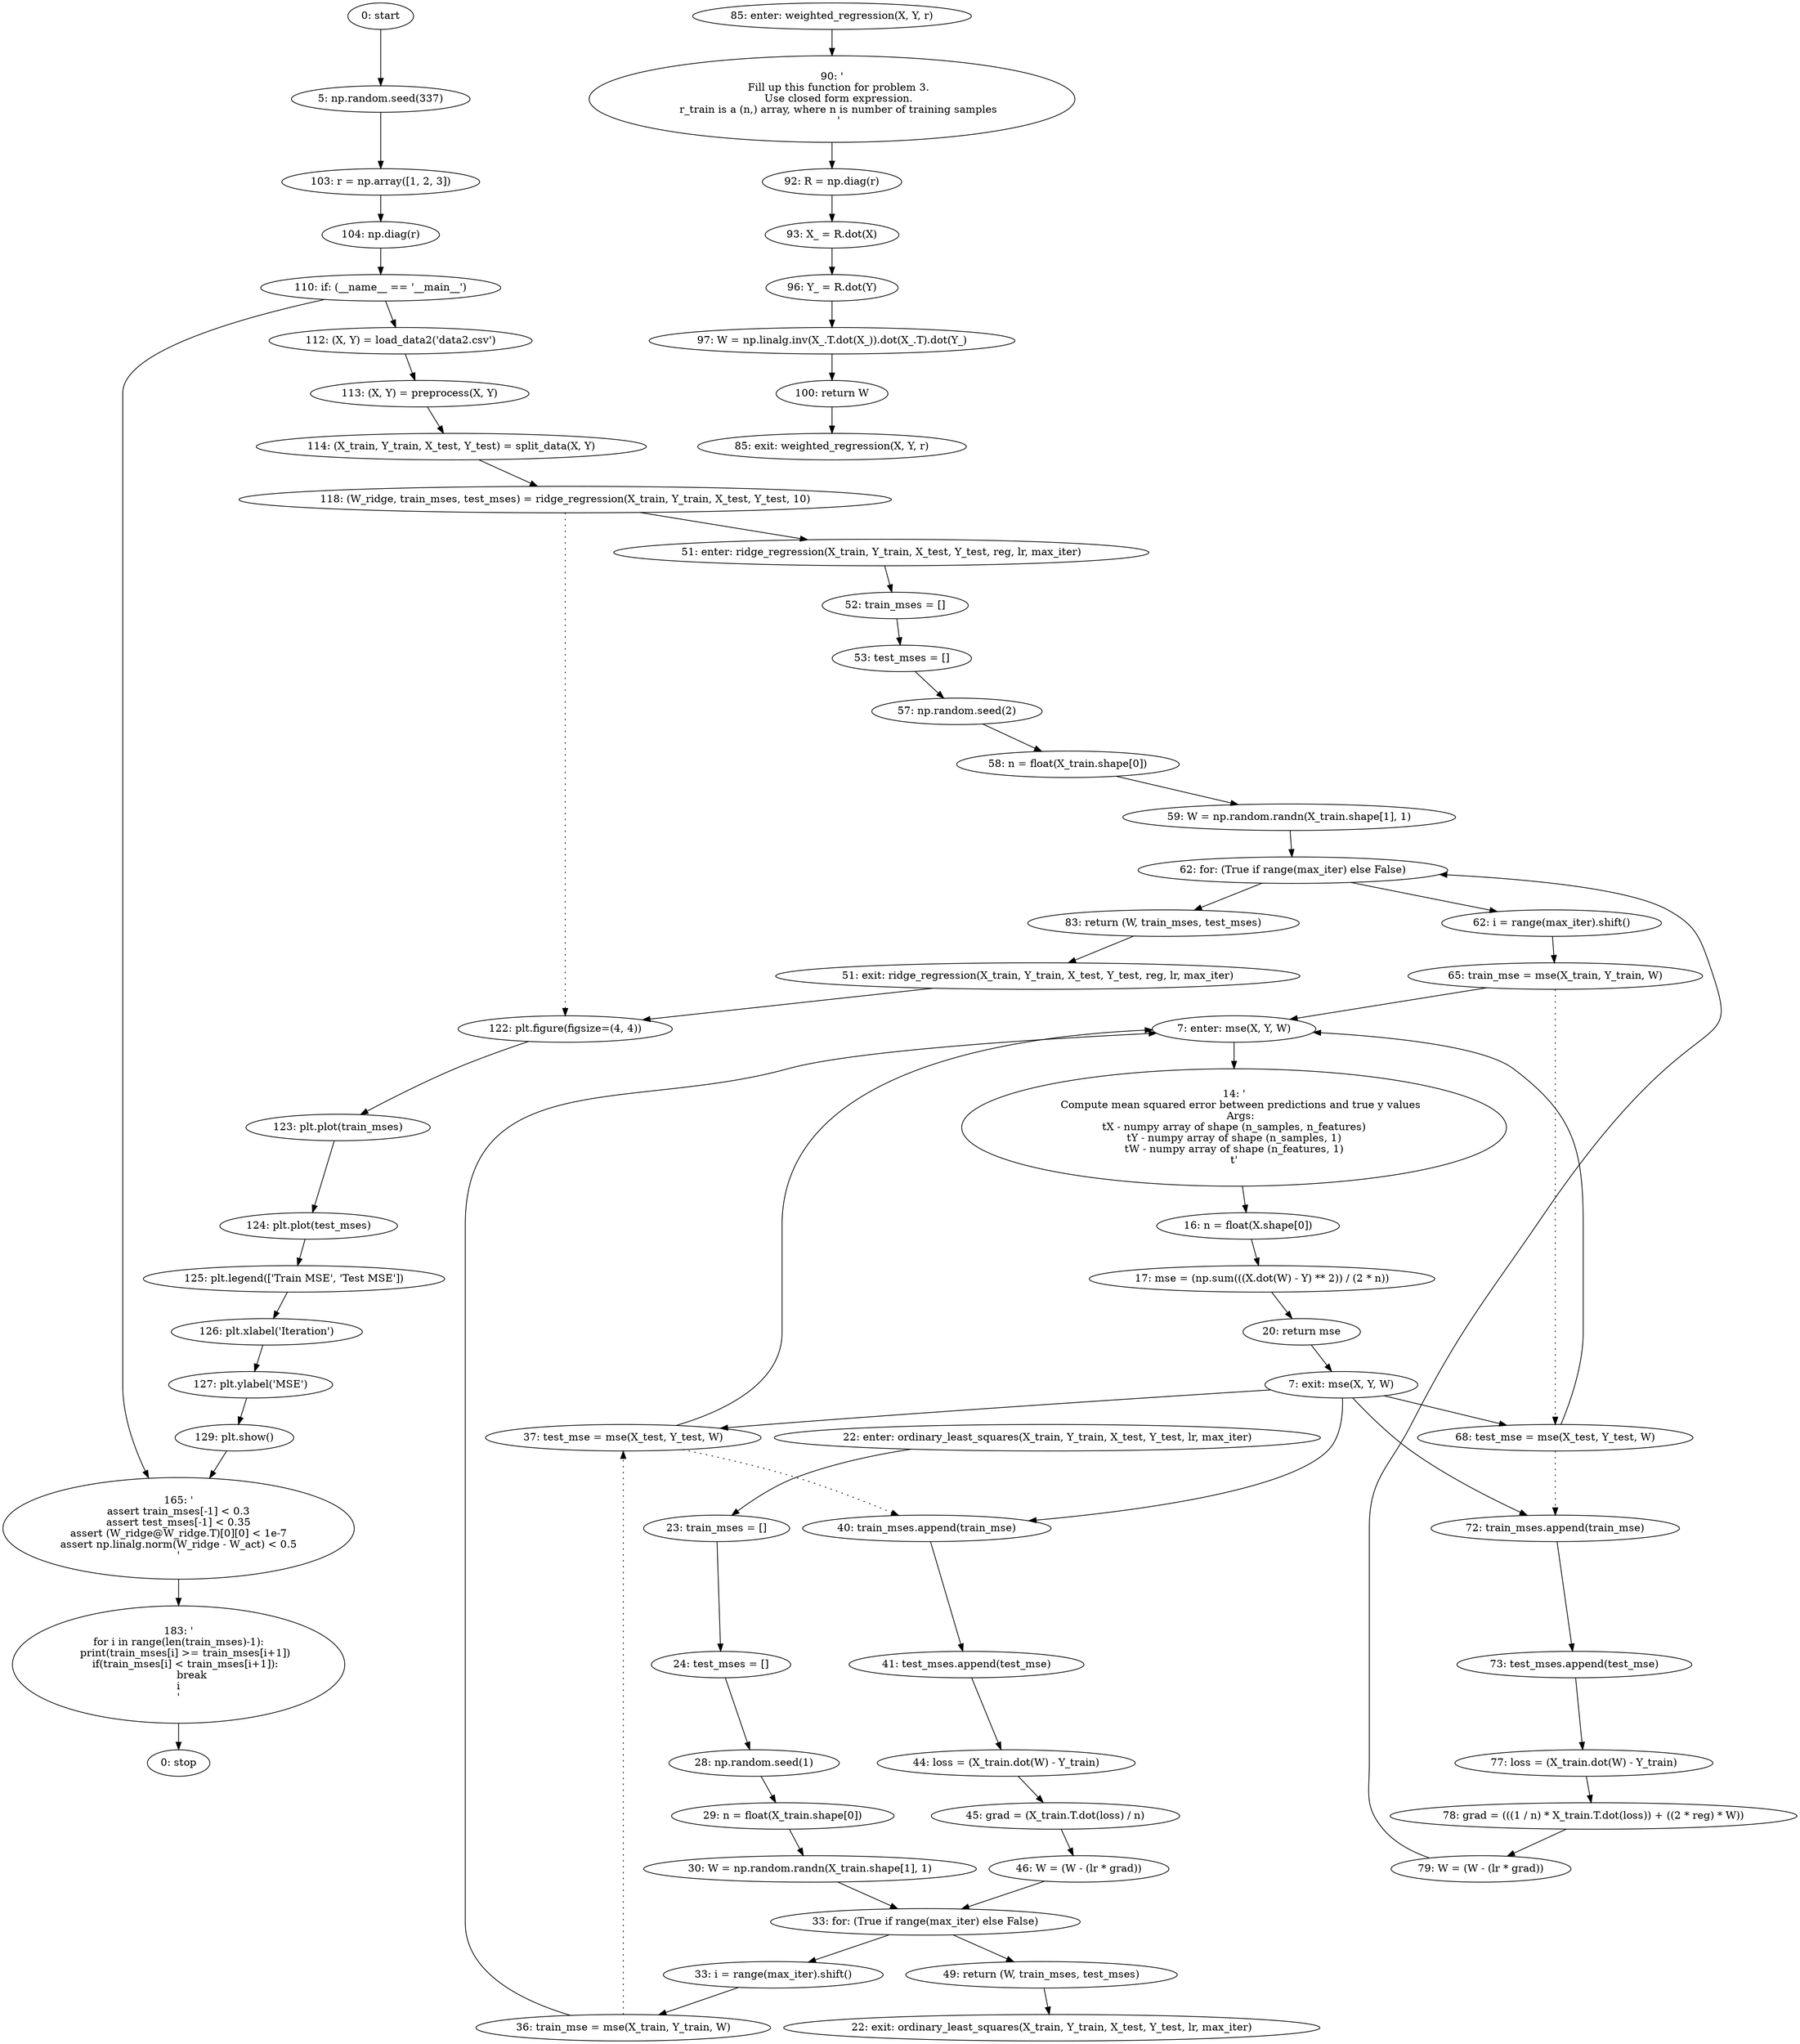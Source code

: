 strict digraph "" {
	node [label="\N"];
	0	 [label="0: start"];
	1	 [label="5: np.random.seed(337)"];
	0 -> 1;
	50	 [label="103: r = np.array([1, 2, 3])"];
	1 -> 50;
	51	 [label="104: np.diag(r)"];
	50 -> 51;
	2	 [label="7: enter: mse(X, Y, W)"];
	4	 [label="14: '\n    Compute mean squared error between predictions and true y values\n    Args:\n\tX - numpy array of shape (n_samples, n_\
features)\n\tY - numpy array of shape (n_samples, 1)\n\tW - numpy array of shape (n_features, 1)\n\t'"];
	2 -> 4;
	5	 [label="16: n = float(X.shape[0])"];
	4 -> 5;
	17	 [label="36: train_mse = mse(X_train, Y_train, W)"];
	17 -> 2;
	18	 [label="37: test_mse = mse(X_test, Y_test, W)"];
	17 -> 18	 [style=dotted,
		weight=100];
	18 -> 2;
	19	 [label="40: train_mses.append(train_mse)"];
	18 -> 19	 [style=dotted,
		weight=100];
	20	 [label="41: test_mses.append(test_mse)"];
	19 -> 20;
	34	 [label="65: train_mse = mse(X_train, Y_train, W)"];
	34 -> 2;
	35	 [label="68: test_mse = mse(X_test, Y_test, W)"];
	34 -> 35	 [style=dotted,
		weight=100];
	35 -> 2;
	36	 [label="72: train_mses.append(train_mse)"];
	35 -> 36	 [style=dotted,
		weight=100];
	37	 [label="73: test_mses.append(test_mse)"];
	36 -> 37;
	3	 [label="7: exit: mse(X, Y, W)"];
	3 -> 18;
	3 -> 19;
	3 -> 35;
	3 -> 36;
	7	 [label="20: return mse"];
	7 -> 3;
	6	 [label="17: mse = (np.sum(((X.dot(W) - Y) ** 2)) / (2 * n))"];
	5 -> 6;
	6 -> 7;
	8	 [label="22: enter: ordinary_least_squares(X_train, Y_train, X_test, Y_test, lr, max_iter)"];
	10	 [label="23: train_mses = []"];
	8 -> 10;
	11	 [label="24: test_mses = []"];
	10 -> 11;
	9	 [label="22: exit: ordinary_least_squares(X_train, Y_train, X_test, Y_test, lr, max_iter)"];
	24	 [label="49: return (W, train_mses, test_mses)"];
	24 -> 9;
	12	 [label="28: np.random.seed(1)"];
	11 -> 12;
	13	 [label="29: n = float(X_train.shape[0])"];
	12 -> 13;
	14	 [label="30: W = np.random.randn(X_train.shape[1], 1)"];
	13 -> 14;
	15	 [label="33: for: (True if range(max_iter) else False)"];
	14 -> 15;
	15 -> 24;
	16	 [label="33: i = range(max_iter).shift()"];
	15 -> 16;
	16 -> 17;
	23	 [label="46: W = (W - (lr * grad))"];
	23 -> 15;
	21	 [label="44: loss = (X_train.dot(W) - Y_train)"];
	20 -> 21;
	22	 [label="45: grad = (X_train.T.dot(loss) / n)"];
	21 -> 22;
	22 -> 23;
	25	 [label="51: enter: ridge_regression(X_train, Y_train, X_test, Y_test, reg, lr, max_iter)"];
	27	 [label="52: train_mses = []"];
	25 -> 27;
	28	 [label="53: test_mses = []"];
	27 -> 28;
	56	 [label="118: (W_ridge, train_mses, test_mses) = ridge_regression(X_train, Y_train, X_test, Y_test, 10)"];
	56 -> 25;
	57	 [label="122: plt.figure(figsize=(4, 4))"];
	56 -> 57	 [style=dotted,
		weight=100];
	58	 [label="123: plt.plot(train_mses)"];
	57 -> 58;
	26	 [label="51: exit: ridge_regression(X_train, Y_train, X_test, Y_test, reg, lr, max_iter)"];
	26 -> 57;
	41	 [label="83: return (W, train_mses, test_mses)"];
	41 -> 26;
	29	 [label="57: np.random.seed(2)"];
	28 -> 29;
	30	 [label="58: n = float(X_train.shape[0])"];
	29 -> 30;
	31	 [label="59: W = np.random.randn(X_train.shape[1], 1)"];
	30 -> 31;
	32	 [label="62: for: (True if range(max_iter) else False)"];
	31 -> 32;
	32 -> 41;
	33	 [label="62: i = range(max_iter).shift()"];
	32 -> 33;
	33 -> 34;
	40	 [label="79: W = (W - (lr * grad))"];
	40 -> 32;
	38	 [label="77: loss = (X_train.dot(W) - Y_train)"];
	37 -> 38;
	39	 [label="78: grad = (((1 / n) * X_train.T.dot(loss)) + ((2 * reg) * W))"];
	38 -> 39;
	39 -> 40;
	42	 [label="85: enter: weighted_regression(X, Y, r)"];
	44	 [label="90: '\n    Fill up this function for problem 3.\n    Use closed form expression.\n    r_train is a (n,) array, where n is number \
of training samples\n    '"];
	42 -> 44;
	45	 [label="92: R = np.diag(r)"];
	44 -> 45;
	43	 [label="85: exit: weighted_regression(X, Y, r)"];
	49	 [label="100: return W"];
	49 -> 43;
	46	 [label="93: X_ = R.dot(X)"];
	45 -> 46;
	47	 [label="96: Y_ = R.dot(Y)"];
	46 -> 47;
	48	 [label="97: W = np.linalg.inv(X_.T.dot(X_)).dot(X_.T).dot(Y_)"];
	47 -> 48;
	48 -> 49;
	52	 [label="110: if: (__name__ == '__main__')"];
	51 -> 52;
	53	 [label="112: (X, Y) = load_data2('data2.csv')"];
	52 -> 53;
	64	 [label="165: '\nassert train_mses[-1] < 0.3\nassert test_mses[-1] < 0.35\nassert (W_ridge@W_ridge.T)[0][0] < 1e-7\nassert np.linalg.norm(\
W_ridge - W_act) < 0.5\n'"];
	52 -> 64;
	54	 [label="113: (X, Y) = preprocess(X, Y)"];
	53 -> 54;
	65	 [label="183: '\nfor i in range(len(train_mses)-1):\n    print(train_mses[i] >= train_mses[i+1])\n    if(train_mses[i] < train_mses[i+1]):\n        \
break\ni\n'"];
	64 -> 65;
	55	 [label="114: (X_train, Y_train, X_test, Y_test) = split_data(X, Y)"];
	54 -> 55;
	55 -> 56;
	59	 [label="124: plt.plot(test_mses)"];
	58 -> 59;
	60	 [label="125: plt.legend(['Train MSE', 'Test MSE'])"];
	59 -> 60;
	61	 [label="126: plt.xlabel('Iteration')"];
	60 -> 61;
	62	 [label="127: plt.ylabel('MSE')"];
	61 -> 62;
	63	 [label="129: plt.show()"];
	62 -> 63;
	63 -> 64;
	66	 [label="0: stop"];
	65 -> 66;
}


